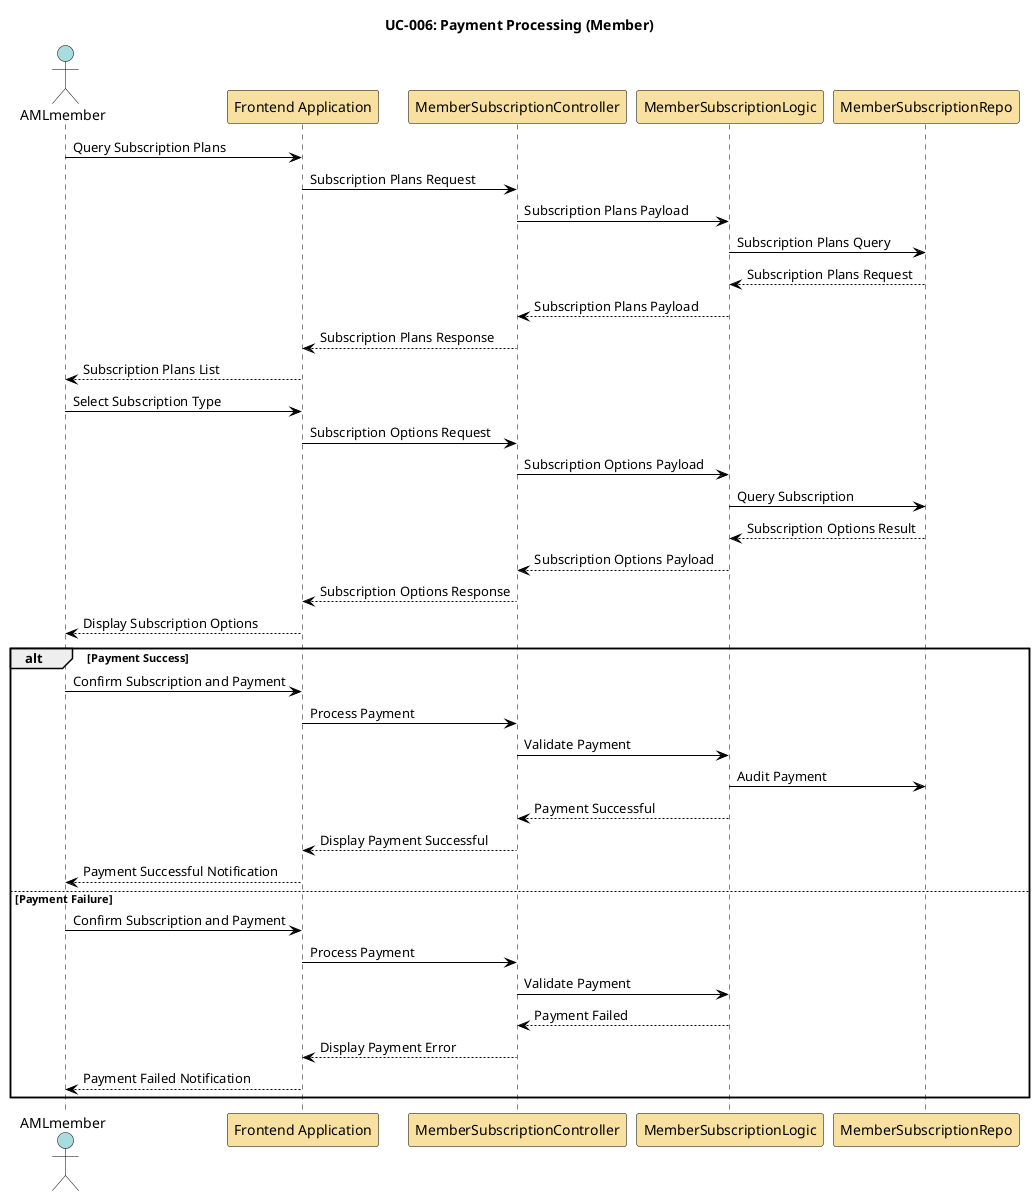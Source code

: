 @startuml

skinparam sequence {
    ActorBorderColor Black
    ActorBackgroundColor #A9DCDF
    ParticipantBorderColor Black
    ParticipantBackgroundColor #F8E1A0
    LifeLineBorderColor Black
    LifeLineBackgroundColor White
    NoteBorderColor Black
    NoteBackgroundColor #FEFECE
    ArrowColor Black
    ArrowThickness 1
    ActivationBorderColor Black
    ActivationBackgroundColor #B3E2CD
}

title UC-006: Payment Processing (Member)

actor AMLmember as Member
participant "Frontend Application" as FrontendApp
participant "MemberSubscriptionController" as SubscriptionController
participant "MemberSubscriptionLogic" as SubscriptionLogic
participant "MemberSubscriptionRepo" as SubscriptionRepo

Member -> FrontendApp: Query Subscription Plans
FrontendApp -> SubscriptionController: Subscription Plans Request
SubscriptionController -> SubscriptionLogic: Subscription Plans Payload
SubscriptionLogic -> SubscriptionRepo: Subscription Plans Query
SubscriptionRepo --> SubscriptionLogic: Subscription Plans Request
SubscriptionLogic --> SubscriptionController: Subscription Plans Payload
SubscriptionController --> FrontendApp: Subscription Plans Response 
FrontendApp --> Member: Subscription Plans List

Member -> FrontendApp: Select Subscription Type
FrontendApp -> SubscriptionController: Subscription Options Request
SubscriptionController -> SubscriptionLogic:  Subscription Options Payload
SubscriptionLogic -> SubscriptionRepo: Query Subscription 
SubscriptionRepo --> SubscriptionLogic: Subscription Options Result
SubscriptionLogic --> SubscriptionController: Subscription Options Payload
SubscriptionController --> FrontendApp: Subscription Options Response
FrontendApp --> Member: Display Subscription Options

alt Payment Success
    Member -> FrontendApp: Confirm Subscription and Payment
    FrontendApp -> SubscriptionController: Process Payment
    SubscriptionController -> SubscriptionLogic: Validate Payment
    SubscriptionLogic -> SubscriptionRepo: Audit Payment
    SubscriptionLogic --> SubscriptionController: Payment Successful
    SubscriptionController --> FrontendApp: Display Payment Successful 
    FrontendApp --> Member: Payment Successful Notification
else Payment Failure
    Member -> FrontendApp: Confirm Subscription and Payment
    FrontendApp -> SubscriptionController: Process Payment
    SubscriptionController -> SubscriptionLogic: Validate Payment
    SubscriptionLogic --> SubscriptionController: Payment Failed
    SubscriptionController --> FrontendApp: Display Payment Error
    FrontendApp --> Member: Payment Failed Notification
end

@enduml
